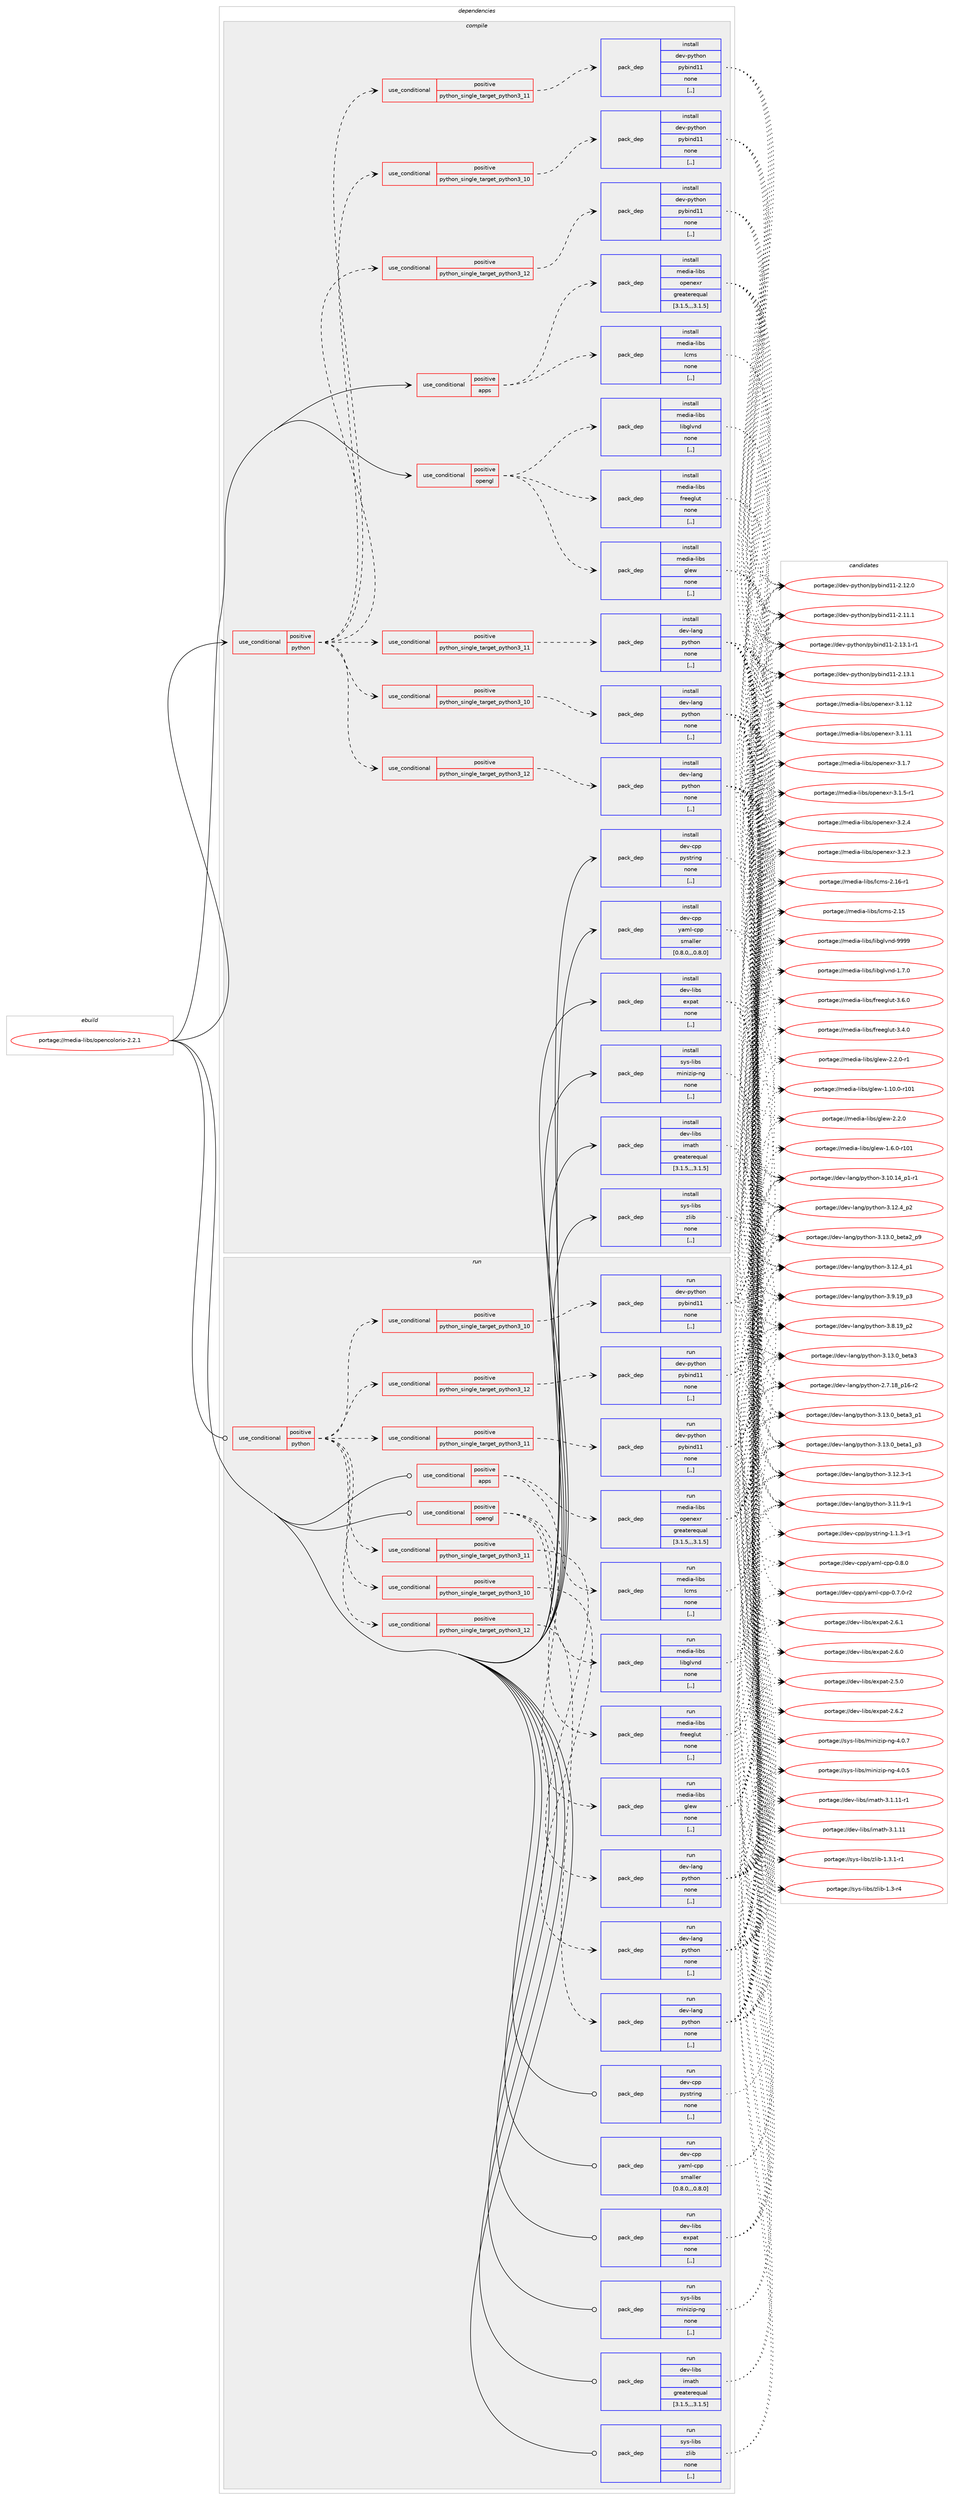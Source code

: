 digraph prolog {

# *************
# Graph options
# *************

newrank=true;
concentrate=true;
compound=true;
graph [rankdir=LR,fontname=Helvetica,fontsize=10,ranksep=1.5];#, ranksep=2.5, nodesep=0.2];
edge  [arrowhead=vee];
node  [fontname=Helvetica,fontsize=10];

# **********
# The ebuild
# **********

subgraph cluster_leftcol {
color=gray;
label=<<i>ebuild</i>>;
id [label="portage://media-libs/opencolorio-2.2.1", color=red, width=4, href="../media-libs/opencolorio-2.2.1.svg"];
}

# ****************
# The dependencies
# ****************

subgraph cluster_midcol {
color=gray;
label=<<i>dependencies</i>>;
subgraph cluster_compile {
fillcolor="#eeeeee";
style=filled;
label=<<i>compile</i>>;
subgraph cond76555 {
dependency302388 [label=<<TABLE BORDER="0" CELLBORDER="1" CELLSPACING="0" CELLPADDING="4"><TR><TD ROWSPAN="3" CELLPADDING="10">use_conditional</TD></TR><TR><TD>positive</TD></TR><TR><TD>apps</TD></TR></TABLE>>, shape=none, color=red];
subgraph pack223442 {
dependency302389 [label=<<TABLE BORDER="0" CELLBORDER="1" CELLSPACING="0" CELLPADDING="4" WIDTH="220"><TR><TD ROWSPAN="6" CELLPADDING="30">pack_dep</TD></TR><TR><TD WIDTH="110">install</TD></TR><TR><TD>media-libs</TD></TR><TR><TD>lcms</TD></TR><TR><TD>none</TD></TR><TR><TD>[,,]</TD></TR></TABLE>>, shape=none, color=blue];
}
dependency302388:e -> dependency302389:w [weight=20,style="dashed",arrowhead="vee"];
subgraph pack223443 {
dependency302390 [label=<<TABLE BORDER="0" CELLBORDER="1" CELLSPACING="0" CELLPADDING="4" WIDTH="220"><TR><TD ROWSPAN="6" CELLPADDING="30">pack_dep</TD></TR><TR><TD WIDTH="110">install</TD></TR><TR><TD>media-libs</TD></TR><TR><TD>openexr</TD></TR><TR><TD>greaterequal</TD></TR><TR><TD>[3.1.5,,,3.1.5]</TD></TR></TABLE>>, shape=none, color=blue];
}
dependency302388:e -> dependency302390:w [weight=20,style="dashed",arrowhead="vee"];
}
id:e -> dependency302388:w [weight=20,style="solid",arrowhead="vee"];
subgraph cond76556 {
dependency302391 [label=<<TABLE BORDER="0" CELLBORDER="1" CELLSPACING="0" CELLPADDING="4"><TR><TD ROWSPAN="3" CELLPADDING="10">use_conditional</TD></TR><TR><TD>positive</TD></TR><TR><TD>opengl</TD></TR></TABLE>>, shape=none, color=red];
subgraph pack223444 {
dependency302392 [label=<<TABLE BORDER="0" CELLBORDER="1" CELLSPACING="0" CELLPADDING="4" WIDTH="220"><TR><TD ROWSPAN="6" CELLPADDING="30">pack_dep</TD></TR><TR><TD WIDTH="110">install</TD></TR><TR><TD>media-libs</TD></TR><TR><TD>freeglut</TD></TR><TR><TD>none</TD></TR><TR><TD>[,,]</TD></TR></TABLE>>, shape=none, color=blue];
}
dependency302391:e -> dependency302392:w [weight=20,style="dashed",arrowhead="vee"];
subgraph pack223445 {
dependency302393 [label=<<TABLE BORDER="0" CELLBORDER="1" CELLSPACING="0" CELLPADDING="4" WIDTH="220"><TR><TD ROWSPAN="6" CELLPADDING="30">pack_dep</TD></TR><TR><TD WIDTH="110">install</TD></TR><TR><TD>media-libs</TD></TR><TR><TD>glew</TD></TR><TR><TD>none</TD></TR><TR><TD>[,,]</TD></TR></TABLE>>, shape=none, color=blue];
}
dependency302391:e -> dependency302393:w [weight=20,style="dashed",arrowhead="vee"];
subgraph pack223446 {
dependency302394 [label=<<TABLE BORDER="0" CELLBORDER="1" CELLSPACING="0" CELLPADDING="4" WIDTH="220"><TR><TD ROWSPAN="6" CELLPADDING="30">pack_dep</TD></TR><TR><TD WIDTH="110">install</TD></TR><TR><TD>media-libs</TD></TR><TR><TD>libglvnd</TD></TR><TR><TD>none</TD></TR><TR><TD>[,,]</TD></TR></TABLE>>, shape=none, color=blue];
}
dependency302391:e -> dependency302394:w [weight=20,style="dashed",arrowhead="vee"];
}
id:e -> dependency302391:w [weight=20,style="solid",arrowhead="vee"];
subgraph cond76557 {
dependency302395 [label=<<TABLE BORDER="0" CELLBORDER="1" CELLSPACING="0" CELLPADDING="4"><TR><TD ROWSPAN="3" CELLPADDING="10">use_conditional</TD></TR><TR><TD>positive</TD></TR><TR><TD>python</TD></TR></TABLE>>, shape=none, color=red];
subgraph cond76558 {
dependency302396 [label=<<TABLE BORDER="0" CELLBORDER="1" CELLSPACING="0" CELLPADDING="4"><TR><TD ROWSPAN="3" CELLPADDING="10">use_conditional</TD></TR><TR><TD>positive</TD></TR><TR><TD>python_single_target_python3_10</TD></TR></TABLE>>, shape=none, color=red];
subgraph pack223447 {
dependency302397 [label=<<TABLE BORDER="0" CELLBORDER="1" CELLSPACING="0" CELLPADDING="4" WIDTH="220"><TR><TD ROWSPAN="6" CELLPADDING="30">pack_dep</TD></TR><TR><TD WIDTH="110">install</TD></TR><TR><TD>dev-lang</TD></TR><TR><TD>python</TD></TR><TR><TD>none</TD></TR><TR><TD>[,,]</TD></TR></TABLE>>, shape=none, color=blue];
}
dependency302396:e -> dependency302397:w [weight=20,style="dashed",arrowhead="vee"];
}
dependency302395:e -> dependency302396:w [weight=20,style="dashed",arrowhead="vee"];
subgraph cond76559 {
dependency302398 [label=<<TABLE BORDER="0" CELLBORDER="1" CELLSPACING="0" CELLPADDING="4"><TR><TD ROWSPAN="3" CELLPADDING="10">use_conditional</TD></TR><TR><TD>positive</TD></TR><TR><TD>python_single_target_python3_11</TD></TR></TABLE>>, shape=none, color=red];
subgraph pack223448 {
dependency302399 [label=<<TABLE BORDER="0" CELLBORDER="1" CELLSPACING="0" CELLPADDING="4" WIDTH="220"><TR><TD ROWSPAN="6" CELLPADDING="30">pack_dep</TD></TR><TR><TD WIDTH="110">install</TD></TR><TR><TD>dev-lang</TD></TR><TR><TD>python</TD></TR><TR><TD>none</TD></TR><TR><TD>[,,]</TD></TR></TABLE>>, shape=none, color=blue];
}
dependency302398:e -> dependency302399:w [weight=20,style="dashed",arrowhead="vee"];
}
dependency302395:e -> dependency302398:w [weight=20,style="dashed",arrowhead="vee"];
subgraph cond76560 {
dependency302400 [label=<<TABLE BORDER="0" CELLBORDER="1" CELLSPACING="0" CELLPADDING="4"><TR><TD ROWSPAN="3" CELLPADDING="10">use_conditional</TD></TR><TR><TD>positive</TD></TR><TR><TD>python_single_target_python3_12</TD></TR></TABLE>>, shape=none, color=red];
subgraph pack223449 {
dependency302401 [label=<<TABLE BORDER="0" CELLBORDER="1" CELLSPACING="0" CELLPADDING="4" WIDTH="220"><TR><TD ROWSPAN="6" CELLPADDING="30">pack_dep</TD></TR><TR><TD WIDTH="110">install</TD></TR><TR><TD>dev-lang</TD></TR><TR><TD>python</TD></TR><TR><TD>none</TD></TR><TR><TD>[,,]</TD></TR></TABLE>>, shape=none, color=blue];
}
dependency302400:e -> dependency302401:w [weight=20,style="dashed",arrowhead="vee"];
}
dependency302395:e -> dependency302400:w [weight=20,style="dashed",arrowhead="vee"];
subgraph cond76561 {
dependency302402 [label=<<TABLE BORDER="0" CELLBORDER="1" CELLSPACING="0" CELLPADDING="4"><TR><TD ROWSPAN="3" CELLPADDING="10">use_conditional</TD></TR><TR><TD>positive</TD></TR><TR><TD>python_single_target_python3_10</TD></TR></TABLE>>, shape=none, color=red];
subgraph pack223450 {
dependency302403 [label=<<TABLE BORDER="0" CELLBORDER="1" CELLSPACING="0" CELLPADDING="4" WIDTH="220"><TR><TD ROWSPAN="6" CELLPADDING="30">pack_dep</TD></TR><TR><TD WIDTH="110">install</TD></TR><TR><TD>dev-python</TD></TR><TR><TD>pybind11</TD></TR><TR><TD>none</TD></TR><TR><TD>[,,]</TD></TR></TABLE>>, shape=none, color=blue];
}
dependency302402:e -> dependency302403:w [weight=20,style="dashed",arrowhead="vee"];
}
dependency302395:e -> dependency302402:w [weight=20,style="dashed",arrowhead="vee"];
subgraph cond76562 {
dependency302404 [label=<<TABLE BORDER="0" CELLBORDER="1" CELLSPACING="0" CELLPADDING="4"><TR><TD ROWSPAN="3" CELLPADDING="10">use_conditional</TD></TR><TR><TD>positive</TD></TR><TR><TD>python_single_target_python3_11</TD></TR></TABLE>>, shape=none, color=red];
subgraph pack223451 {
dependency302405 [label=<<TABLE BORDER="0" CELLBORDER="1" CELLSPACING="0" CELLPADDING="4" WIDTH="220"><TR><TD ROWSPAN="6" CELLPADDING="30">pack_dep</TD></TR><TR><TD WIDTH="110">install</TD></TR><TR><TD>dev-python</TD></TR><TR><TD>pybind11</TD></TR><TR><TD>none</TD></TR><TR><TD>[,,]</TD></TR></TABLE>>, shape=none, color=blue];
}
dependency302404:e -> dependency302405:w [weight=20,style="dashed",arrowhead="vee"];
}
dependency302395:e -> dependency302404:w [weight=20,style="dashed",arrowhead="vee"];
subgraph cond76563 {
dependency302406 [label=<<TABLE BORDER="0" CELLBORDER="1" CELLSPACING="0" CELLPADDING="4"><TR><TD ROWSPAN="3" CELLPADDING="10">use_conditional</TD></TR><TR><TD>positive</TD></TR><TR><TD>python_single_target_python3_12</TD></TR></TABLE>>, shape=none, color=red];
subgraph pack223452 {
dependency302407 [label=<<TABLE BORDER="0" CELLBORDER="1" CELLSPACING="0" CELLPADDING="4" WIDTH="220"><TR><TD ROWSPAN="6" CELLPADDING="30">pack_dep</TD></TR><TR><TD WIDTH="110">install</TD></TR><TR><TD>dev-python</TD></TR><TR><TD>pybind11</TD></TR><TR><TD>none</TD></TR><TR><TD>[,,]</TD></TR></TABLE>>, shape=none, color=blue];
}
dependency302406:e -> dependency302407:w [weight=20,style="dashed",arrowhead="vee"];
}
dependency302395:e -> dependency302406:w [weight=20,style="dashed",arrowhead="vee"];
}
id:e -> dependency302395:w [weight=20,style="solid",arrowhead="vee"];
subgraph pack223453 {
dependency302408 [label=<<TABLE BORDER="0" CELLBORDER="1" CELLSPACING="0" CELLPADDING="4" WIDTH="220"><TR><TD ROWSPAN="6" CELLPADDING="30">pack_dep</TD></TR><TR><TD WIDTH="110">install</TD></TR><TR><TD>dev-cpp</TD></TR><TR><TD>pystring</TD></TR><TR><TD>none</TD></TR><TR><TD>[,,]</TD></TR></TABLE>>, shape=none, color=blue];
}
id:e -> dependency302408:w [weight=20,style="solid",arrowhead="vee"];
subgraph pack223454 {
dependency302409 [label=<<TABLE BORDER="0" CELLBORDER="1" CELLSPACING="0" CELLPADDING="4" WIDTH="220"><TR><TD ROWSPAN="6" CELLPADDING="30">pack_dep</TD></TR><TR><TD WIDTH="110">install</TD></TR><TR><TD>dev-cpp</TD></TR><TR><TD>yaml-cpp</TD></TR><TR><TD>smaller</TD></TR><TR><TD>[0.8.0,,,0.8.0]</TD></TR></TABLE>>, shape=none, color=blue];
}
id:e -> dependency302409:w [weight=20,style="solid",arrowhead="vee"];
subgraph pack223455 {
dependency302410 [label=<<TABLE BORDER="0" CELLBORDER="1" CELLSPACING="0" CELLPADDING="4" WIDTH="220"><TR><TD ROWSPAN="6" CELLPADDING="30">pack_dep</TD></TR><TR><TD WIDTH="110">install</TD></TR><TR><TD>dev-libs</TD></TR><TR><TD>expat</TD></TR><TR><TD>none</TD></TR><TR><TD>[,,]</TD></TR></TABLE>>, shape=none, color=blue];
}
id:e -> dependency302410:w [weight=20,style="solid",arrowhead="vee"];
subgraph pack223456 {
dependency302411 [label=<<TABLE BORDER="0" CELLBORDER="1" CELLSPACING="0" CELLPADDING="4" WIDTH="220"><TR><TD ROWSPAN="6" CELLPADDING="30">pack_dep</TD></TR><TR><TD WIDTH="110">install</TD></TR><TR><TD>dev-libs</TD></TR><TR><TD>imath</TD></TR><TR><TD>greaterequal</TD></TR><TR><TD>[3.1.5,,,3.1.5]</TD></TR></TABLE>>, shape=none, color=blue];
}
id:e -> dependency302411:w [weight=20,style="solid",arrowhead="vee"];
subgraph pack223457 {
dependency302412 [label=<<TABLE BORDER="0" CELLBORDER="1" CELLSPACING="0" CELLPADDING="4" WIDTH="220"><TR><TD ROWSPAN="6" CELLPADDING="30">pack_dep</TD></TR><TR><TD WIDTH="110">install</TD></TR><TR><TD>sys-libs</TD></TR><TR><TD>minizip-ng</TD></TR><TR><TD>none</TD></TR><TR><TD>[,,]</TD></TR></TABLE>>, shape=none, color=blue];
}
id:e -> dependency302412:w [weight=20,style="solid",arrowhead="vee"];
subgraph pack223458 {
dependency302413 [label=<<TABLE BORDER="0" CELLBORDER="1" CELLSPACING="0" CELLPADDING="4" WIDTH="220"><TR><TD ROWSPAN="6" CELLPADDING="30">pack_dep</TD></TR><TR><TD WIDTH="110">install</TD></TR><TR><TD>sys-libs</TD></TR><TR><TD>zlib</TD></TR><TR><TD>none</TD></TR><TR><TD>[,,]</TD></TR></TABLE>>, shape=none, color=blue];
}
id:e -> dependency302413:w [weight=20,style="solid",arrowhead="vee"];
}
subgraph cluster_compileandrun {
fillcolor="#eeeeee";
style=filled;
label=<<i>compile and run</i>>;
}
subgraph cluster_run {
fillcolor="#eeeeee";
style=filled;
label=<<i>run</i>>;
subgraph cond76564 {
dependency302414 [label=<<TABLE BORDER="0" CELLBORDER="1" CELLSPACING="0" CELLPADDING="4"><TR><TD ROWSPAN="3" CELLPADDING="10">use_conditional</TD></TR><TR><TD>positive</TD></TR><TR><TD>apps</TD></TR></TABLE>>, shape=none, color=red];
subgraph pack223459 {
dependency302415 [label=<<TABLE BORDER="0" CELLBORDER="1" CELLSPACING="0" CELLPADDING="4" WIDTH="220"><TR><TD ROWSPAN="6" CELLPADDING="30">pack_dep</TD></TR><TR><TD WIDTH="110">run</TD></TR><TR><TD>media-libs</TD></TR><TR><TD>lcms</TD></TR><TR><TD>none</TD></TR><TR><TD>[,,]</TD></TR></TABLE>>, shape=none, color=blue];
}
dependency302414:e -> dependency302415:w [weight=20,style="dashed",arrowhead="vee"];
subgraph pack223460 {
dependency302416 [label=<<TABLE BORDER="0" CELLBORDER="1" CELLSPACING="0" CELLPADDING="4" WIDTH="220"><TR><TD ROWSPAN="6" CELLPADDING="30">pack_dep</TD></TR><TR><TD WIDTH="110">run</TD></TR><TR><TD>media-libs</TD></TR><TR><TD>openexr</TD></TR><TR><TD>greaterequal</TD></TR><TR><TD>[3.1.5,,,3.1.5]</TD></TR></TABLE>>, shape=none, color=blue];
}
dependency302414:e -> dependency302416:w [weight=20,style="dashed",arrowhead="vee"];
}
id:e -> dependency302414:w [weight=20,style="solid",arrowhead="odot"];
subgraph cond76565 {
dependency302417 [label=<<TABLE BORDER="0" CELLBORDER="1" CELLSPACING="0" CELLPADDING="4"><TR><TD ROWSPAN="3" CELLPADDING="10">use_conditional</TD></TR><TR><TD>positive</TD></TR><TR><TD>opengl</TD></TR></TABLE>>, shape=none, color=red];
subgraph pack223461 {
dependency302418 [label=<<TABLE BORDER="0" CELLBORDER="1" CELLSPACING="0" CELLPADDING="4" WIDTH="220"><TR><TD ROWSPAN="6" CELLPADDING="30">pack_dep</TD></TR><TR><TD WIDTH="110">run</TD></TR><TR><TD>media-libs</TD></TR><TR><TD>freeglut</TD></TR><TR><TD>none</TD></TR><TR><TD>[,,]</TD></TR></TABLE>>, shape=none, color=blue];
}
dependency302417:e -> dependency302418:w [weight=20,style="dashed",arrowhead="vee"];
subgraph pack223462 {
dependency302419 [label=<<TABLE BORDER="0" CELLBORDER="1" CELLSPACING="0" CELLPADDING="4" WIDTH="220"><TR><TD ROWSPAN="6" CELLPADDING="30">pack_dep</TD></TR><TR><TD WIDTH="110">run</TD></TR><TR><TD>media-libs</TD></TR><TR><TD>glew</TD></TR><TR><TD>none</TD></TR><TR><TD>[,,]</TD></TR></TABLE>>, shape=none, color=blue];
}
dependency302417:e -> dependency302419:w [weight=20,style="dashed",arrowhead="vee"];
subgraph pack223463 {
dependency302420 [label=<<TABLE BORDER="0" CELLBORDER="1" CELLSPACING="0" CELLPADDING="4" WIDTH="220"><TR><TD ROWSPAN="6" CELLPADDING="30">pack_dep</TD></TR><TR><TD WIDTH="110">run</TD></TR><TR><TD>media-libs</TD></TR><TR><TD>libglvnd</TD></TR><TR><TD>none</TD></TR><TR><TD>[,,]</TD></TR></TABLE>>, shape=none, color=blue];
}
dependency302417:e -> dependency302420:w [weight=20,style="dashed",arrowhead="vee"];
}
id:e -> dependency302417:w [weight=20,style="solid",arrowhead="odot"];
subgraph cond76566 {
dependency302421 [label=<<TABLE BORDER="0" CELLBORDER="1" CELLSPACING="0" CELLPADDING="4"><TR><TD ROWSPAN="3" CELLPADDING="10">use_conditional</TD></TR><TR><TD>positive</TD></TR><TR><TD>python</TD></TR></TABLE>>, shape=none, color=red];
subgraph cond76567 {
dependency302422 [label=<<TABLE BORDER="0" CELLBORDER="1" CELLSPACING="0" CELLPADDING="4"><TR><TD ROWSPAN="3" CELLPADDING="10">use_conditional</TD></TR><TR><TD>positive</TD></TR><TR><TD>python_single_target_python3_10</TD></TR></TABLE>>, shape=none, color=red];
subgraph pack223464 {
dependency302423 [label=<<TABLE BORDER="0" CELLBORDER="1" CELLSPACING="0" CELLPADDING="4" WIDTH="220"><TR><TD ROWSPAN="6" CELLPADDING="30">pack_dep</TD></TR><TR><TD WIDTH="110">run</TD></TR><TR><TD>dev-lang</TD></TR><TR><TD>python</TD></TR><TR><TD>none</TD></TR><TR><TD>[,,]</TD></TR></TABLE>>, shape=none, color=blue];
}
dependency302422:e -> dependency302423:w [weight=20,style="dashed",arrowhead="vee"];
}
dependency302421:e -> dependency302422:w [weight=20,style="dashed",arrowhead="vee"];
subgraph cond76568 {
dependency302424 [label=<<TABLE BORDER="0" CELLBORDER="1" CELLSPACING="0" CELLPADDING="4"><TR><TD ROWSPAN="3" CELLPADDING="10">use_conditional</TD></TR><TR><TD>positive</TD></TR><TR><TD>python_single_target_python3_11</TD></TR></TABLE>>, shape=none, color=red];
subgraph pack223465 {
dependency302425 [label=<<TABLE BORDER="0" CELLBORDER="1" CELLSPACING="0" CELLPADDING="4" WIDTH="220"><TR><TD ROWSPAN="6" CELLPADDING="30">pack_dep</TD></TR><TR><TD WIDTH="110">run</TD></TR><TR><TD>dev-lang</TD></TR><TR><TD>python</TD></TR><TR><TD>none</TD></TR><TR><TD>[,,]</TD></TR></TABLE>>, shape=none, color=blue];
}
dependency302424:e -> dependency302425:w [weight=20,style="dashed",arrowhead="vee"];
}
dependency302421:e -> dependency302424:w [weight=20,style="dashed",arrowhead="vee"];
subgraph cond76569 {
dependency302426 [label=<<TABLE BORDER="0" CELLBORDER="1" CELLSPACING="0" CELLPADDING="4"><TR><TD ROWSPAN="3" CELLPADDING="10">use_conditional</TD></TR><TR><TD>positive</TD></TR><TR><TD>python_single_target_python3_12</TD></TR></TABLE>>, shape=none, color=red];
subgraph pack223466 {
dependency302427 [label=<<TABLE BORDER="0" CELLBORDER="1" CELLSPACING="0" CELLPADDING="4" WIDTH="220"><TR><TD ROWSPAN="6" CELLPADDING="30">pack_dep</TD></TR><TR><TD WIDTH="110">run</TD></TR><TR><TD>dev-lang</TD></TR><TR><TD>python</TD></TR><TR><TD>none</TD></TR><TR><TD>[,,]</TD></TR></TABLE>>, shape=none, color=blue];
}
dependency302426:e -> dependency302427:w [weight=20,style="dashed",arrowhead="vee"];
}
dependency302421:e -> dependency302426:w [weight=20,style="dashed",arrowhead="vee"];
subgraph cond76570 {
dependency302428 [label=<<TABLE BORDER="0" CELLBORDER="1" CELLSPACING="0" CELLPADDING="4"><TR><TD ROWSPAN="3" CELLPADDING="10">use_conditional</TD></TR><TR><TD>positive</TD></TR><TR><TD>python_single_target_python3_10</TD></TR></TABLE>>, shape=none, color=red];
subgraph pack223467 {
dependency302429 [label=<<TABLE BORDER="0" CELLBORDER="1" CELLSPACING="0" CELLPADDING="4" WIDTH="220"><TR><TD ROWSPAN="6" CELLPADDING="30">pack_dep</TD></TR><TR><TD WIDTH="110">run</TD></TR><TR><TD>dev-python</TD></TR><TR><TD>pybind11</TD></TR><TR><TD>none</TD></TR><TR><TD>[,,]</TD></TR></TABLE>>, shape=none, color=blue];
}
dependency302428:e -> dependency302429:w [weight=20,style="dashed",arrowhead="vee"];
}
dependency302421:e -> dependency302428:w [weight=20,style="dashed",arrowhead="vee"];
subgraph cond76571 {
dependency302430 [label=<<TABLE BORDER="0" CELLBORDER="1" CELLSPACING="0" CELLPADDING="4"><TR><TD ROWSPAN="3" CELLPADDING="10">use_conditional</TD></TR><TR><TD>positive</TD></TR><TR><TD>python_single_target_python3_11</TD></TR></TABLE>>, shape=none, color=red];
subgraph pack223468 {
dependency302431 [label=<<TABLE BORDER="0" CELLBORDER="1" CELLSPACING="0" CELLPADDING="4" WIDTH="220"><TR><TD ROWSPAN="6" CELLPADDING="30">pack_dep</TD></TR><TR><TD WIDTH="110">run</TD></TR><TR><TD>dev-python</TD></TR><TR><TD>pybind11</TD></TR><TR><TD>none</TD></TR><TR><TD>[,,]</TD></TR></TABLE>>, shape=none, color=blue];
}
dependency302430:e -> dependency302431:w [weight=20,style="dashed",arrowhead="vee"];
}
dependency302421:e -> dependency302430:w [weight=20,style="dashed",arrowhead="vee"];
subgraph cond76572 {
dependency302432 [label=<<TABLE BORDER="0" CELLBORDER="1" CELLSPACING="0" CELLPADDING="4"><TR><TD ROWSPAN="3" CELLPADDING="10">use_conditional</TD></TR><TR><TD>positive</TD></TR><TR><TD>python_single_target_python3_12</TD></TR></TABLE>>, shape=none, color=red];
subgraph pack223469 {
dependency302433 [label=<<TABLE BORDER="0" CELLBORDER="1" CELLSPACING="0" CELLPADDING="4" WIDTH="220"><TR><TD ROWSPAN="6" CELLPADDING="30">pack_dep</TD></TR><TR><TD WIDTH="110">run</TD></TR><TR><TD>dev-python</TD></TR><TR><TD>pybind11</TD></TR><TR><TD>none</TD></TR><TR><TD>[,,]</TD></TR></TABLE>>, shape=none, color=blue];
}
dependency302432:e -> dependency302433:w [weight=20,style="dashed",arrowhead="vee"];
}
dependency302421:e -> dependency302432:w [weight=20,style="dashed",arrowhead="vee"];
}
id:e -> dependency302421:w [weight=20,style="solid",arrowhead="odot"];
subgraph pack223470 {
dependency302434 [label=<<TABLE BORDER="0" CELLBORDER="1" CELLSPACING="0" CELLPADDING="4" WIDTH="220"><TR><TD ROWSPAN="6" CELLPADDING="30">pack_dep</TD></TR><TR><TD WIDTH="110">run</TD></TR><TR><TD>dev-cpp</TD></TR><TR><TD>pystring</TD></TR><TR><TD>none</TD></TR><TR><TD>[,,]</TD></TR></TABLE>>, shape=none, color=blue];
}
id:e -> dependency302434:w [weight=20,style="solid",arrowhead="odot"];
subgraph pack223471 {
dependency302435 [label=<<TABLE BORDER="0" CELLBORDER="1" CELLSPACING="0" CELLPADDING="4" WIDTH="220"><TR><TD ROWSPAN="6" CELLPADDING="30">pack_dep</TD></TR><TR><TD WIDTH="110">run</TD></TR><TR><TD>dev-cpp</TD></TR><TR><TD>yaml-cpp</TD></TR><TR><TD>smaller</TD></TR><TR><TD>[0.8.0,,,0.8.0]</TD></TR></TABLE>>, shape=none, color=blue];
}
id:e -> dependency302435:w [weight=20,style="solid",arrowhead="odot"];
subgraph pack223472 {
dependency302436 [label=<<TABLE BORDER="0" CELLBORDER="1" CELLSPACING="0" CELLPADDING="4" WIDTH="220"><TR><TD ROWSPAN="6" CELLPADDING="30">pack_dep</TD></TR><TR><TD WIDTH="110">run</TD></TR><TR><TD>dev-libs</TD></TR><TR><TD>expat</TD></TR><TR><TD>none</TD></TR><TR><TD>[,,]</TD></TR></TABLE>>, shape=none, color=blue];
}
id:e -> dependency302436:w [weight=20,style="solid",arrowhead="odot"];
subgraph pack223473 {
dependency302437 [label=<<TABLE BORDER="0" CELLBORDER="1" CELLSPACING="0" CELLPADDING="4" WIDTH="220"><TR><TD ROWSPAN="6" CELLPADDING="30">pack_dep</TD></TR><TR><TD WIDTH="110">run</TD></TR><TR><TD>dev-libs</TD></TR><TR><TD>imath</TD></TR><TR><TD>greaterequal</TD></TR><TR><TD>[3.1.5,,,3.1.5]</TD></TR></TABLE>>, shape=none, color=blue];
}
id:e -> dependency302437:w [weight=20,style="solid",arrowhead="odot"];
subgraph pack223474 {
dependency302438 [label=<<TABLE BORDER="0" CELLBORDER="1" CELLSPACING="0" CELLPADDING="4" WIDTH="220"><TR><TD ROWSPAN="6" CELLPADDING="30">pack_dep</TD></TR><TR><TD WIDTH="110">run</TD></TR><TR><TD>sys-libs</TD></TR><TR><TD>minizip-ng</TD></TR><TR><TD>none</TD></TR><TR><TD>[,,]</TD></TR></TABLE>>, shape=none, color=blue];
}
id:e -> dependency302438:w [weight=20,style="solid",arrowhead="odot"];
subgraph pack223475 {
dependency302439 [label=<<TABLE BORDER="0" CELLBORDER="1" CELLSPACING="0" CELLPADDING="4" WIDTH="220"><TR><TD ROWSPAN="6" CELLPADDING="30">pack_dep</TD></TR><TR><TD WIDTH="110">run</TD></TR><TR><TD>sys-libs</TD></TR><TR><TD>zlib</TD></TR><TR><TD>none</TD></TR><TR><TD>[,,]</TD></TR></TABLE>>, shape=none, color=blue];
}
id:e -> dependency302439:w [weight=20,style="solid",arrowhead="odot"];
}
}

# **************
# The candidates
# **************

subgraph cluster_choices {
rank=same;
color=gray;
label=<<i>candidates</i>>;

subgraph choice223442 {
color=black;
nodesep=1;
choice109101100105974510810598115471089910911545504649544511449 [label="portage://media-libs/lcms-2.16-r1", color=red, width=4,href="../media-libs/lcms-2.16-r1.svg"];
choice10910110010597451081059811547108991091154550464953 [label="portage://media-libs/lcms-2.15", color=red, width=4,href="../media-libs/lcms-2.15.svg"];
dependency302389:e -> choice109101100105974510810598115471089910911545504649544511449:w [style=dotted,weight="100"];
dependency302389:e -> choice10910110010597451081059811547108991091154550464953:w [style=dotted,weight="100"];
}
subgraph choice223443 {
color=black;
nodesep=1;
choice10910110010597451081059811547111112101110101120114455146504652 [label="portage://media-libs/openexr-3.2.4", color=red, width=4,href="../media-libs/openexr-3.2.4.svg"];
choice10910110010597451081059811547111112101110101120114455146504651 [label="portage://media-libs/openexr-3.2.3", color=red, width=4,href="../media-libs/openexr-3.2.3.svg"];
choice1091011001059745108105981154711111210111010112011445514649464950 [label="portage://media-libs/openexr-3.1.12", color=red, width=4,href="../media-libs/openexr-3.1.12.svg"];
choice1091011001059745108105981154711111210111010112011445514649464949 [label="portage://media-libs/openexr-3.1.11", color=red, width=4,href="../media-libs/openexr-3.1.11.svg"];
choice10910110010597451081059811547111112101110101120114455146494655 [label="portage://media-libs/openexr-3.1.7", color=red, width=4,href="../media-libs/openexr-3.1.7.svg"];
choice109101100105974510810598115471111121011101011201144551464946534511449 [label="portage://media-libs/openexr-3.1.5-r1", color=red, width=4,href="../media-libs/openexr-3.1.5-r1.svg"];
dependency302390:e -> choice10910110010597451081059811547111112101110101120114455146504652:w [style=dotted,weight="100"];
dependency302390:e -> choice10910110010597451081059811547111112101110101120114455146504651:w [style=dotted,weight="100"];
dependency302390:e -> choice1091011001059745108105981154711111210111010112011445514649464950:w [style=dotted,weight="100"];
dependency302390:e -> choice1091011001059745108105981154711111210111010112011445514649464949:w [style=dotted,weight="100"];
dependency302390:e -> choice10910110010597451081059811547111112101110101120114455146494655:w [style=dotted,weight="100"];
dependency302390:e -> choice109101100105974510810598115471111121011101011201144551464946534511449:w [style=dotted,weight="100"];
}
subgraph choice223444 {
color=black;
nodesep=1;
choice10910110010597451081059811547102114101101103108117116455146544648 [label="portage://media-libs/freeglut-3.6.0", color=red, width=4,href="../media-libs/freeglut-3.6.0.svg"];
choice10910110010597451081059811547102114101101103108117116455146524648 [label="portage://media-libs/freeglut-3.4.0", color=red, width=4,href="../media-libs/freeglut-3.4.0.svg"];
dependency302392:e -> choice10910110010597451081059811547102114101101103108117116455146544648:w [style=dotted,weight="100"];
dependency302392:e -> choice10910110010597451081059811547102114101101103108117116455146524648:w [style=dotted,weight="100"];
}
subgraph choice223445 {
color=black;
nodesep=1;
choice109101100105974510810598115471031081011194550465046484511449 [label="portage://media-libs/glew-2.2.0-r1", color=red, width=4,href="../media-libs/glew-2.2.0-r1.svg"];
choice10910110010597451081059811547103108101119455046504648 [label="portage://media-libs/glew-2.2.0", color=red, width=4,href="../media-libs/glew-2.2.0.svg"];
choice109101100105974510810598115471031081011194549464948464845114494849 [label="portage://media-libs/glew-1.10.0-r101", color=red, width=4,href="../media-libs/glew-1.10.0-r101.svg"];
choice1091011001059745108105981154710310810111945494654464845114494849 [label="portage://media-libs/glew-1.6.0-r101", color=red, width=4,href="../media-libs/glew-1.6.0-r101.svg"];
dependency302393:e -> choice109101100105974510810598115471031081011194550465046484511449:w [style=dotted,weight="100"];
dependency302393:e -> choice10910110010597451081059811547103108101119455046504648:w [style=dotted,weight="100"];
dependency302393:e -> choice109101100105974510810598115471031081011194549464948464845114494849:w [style=dotted,weight="100"];
dependency302393:e -> choice1091011001059745108105981154710310810111945494654464845114494849:w [style=dotted,weight="100"];
}
subgraph choice223446 {
color=black;
nodesep=1;
choice10910110010597451081059811547108105981031081181101004557575757 [label="portage://media-libs/libglvnd-9999", color=red, width=4,href="../media-libs/libglvnd-9999.svg"];
choice1091011001059745108105981154710810598103108118110100454946554648 [label="portage://media-libs/libglvnd-1.7.0", color=red, width=4,href="../media-libs/libglvnd-1.7.0.svg"];
dependency302394:e -> choice10910110010597451081059811547108105981031081181101004557575757:w [style=dotted,weight="100"];
dependency302394:e -> choice1091011001059745108105981154710810598103108118110100454946554648:w [style=dotted,weight="100"];
}
subgraph choice223447 {
color=black;
nodesep=1;
choice10010111845108971101034711212111610411111045514649514648959810111697519511249 [label="portage://dev-lang/python-3.13.0_beta3_p1", color=red, width=4,href="../dev-lang/python-3.13.0_beta3_p1.svg"];
choice1001011184510897110103471121211161041111104551464951464895981011169751 [label="portage://dev-lang/python-3.13.0_beta3", color=red, width=4,href="../dev-lang/python-3.13.0_beta3.svg"];
choice10010111845108971101034711212111610411111045514649514648959810111697509511257 [label="portage://dev-lang/python-3.13.0_beta2_p9", color=red, width=4,href="../dev-lang/python-3.13.0_beta2_p9.svg"];
choice10010111845108971101034711212111610411111045514649514648959810111697499511251 [label="portage://dev-lang/python-3.13.0_beta1_p3", color=red, width=4,href="../dev-lang/python-3.13.0_beta1_p3.svg"];
choice100101118451089711010347112121116104111110455146495046529511250 [label="portage://dev-lang/python-3.12.4_p2", color=red, width=4,href="../dev-lang/python-3.12.4_p2.svg"];
choice100101118451089711010347112121116104111110455146495046529511249 [label="portage://dev-lang/python-3.12.4_p1", color=red, width=4,href="../dev-lang/python-3.12.4_p1.svg"];
choice100101118451089711010347112121116104111110455146495046514511449 [label="portage://dev-lang/python-3.12.3-r1", color=red, width=4,href="../dev-lang/python-3.12.3-r1.svg"];
choice100101118451089711010347112121116104111110455146494946574511449 [label="portage://dev-lang/python-3.11.9-r1", color=red, width=4,href="../dev-lang/python-3.11.9-r1.svg"];
choice100101118451089711010347112121116104111110455146494846495295112494511449 [label="portage://dev-lang/python-3.10.14_p1-r1", color=red, width=4,href="../dev-lang/python-3.10.14_p1-r1.svg"];
choice100101118451089711010347112121116104111110455146574649579511251 [label="portage://dev-lang/python-3.9.19_p3", color=red, width=4,href="../dev-lang/python-3.9.19_p3.svg"];
choice100101118451089711010347112121116104111110455146564649579511250 [label="portage://dev-lang/python-3.8.19_p2", color=red, width=4,href="../dev-lang/python-3.8.19_p2.svg"];
choice100101118451089711010347112121116104111110455046554649569511249544511450 [label="portage://dev-lang/python-2.7.18_p16-r2", color=red, width=4,href="../dev-lang/python-2.7.18_p16-r2.svg"];
dependency302397:e -> choice10010111845108971101034711212111610411111045514649514648959810111697519511249:w [style=dotted,weight="100"];
dependency302397:e -> choice1001011184510897110103471121211161041111104551464951464895981011169751:w [style=dotted,weight="100"];
dependency302397:e -> choice10010111845108971101034711212111610411111045514649514648959810111697509511257:w [style=dotted,weight="100"];
dependency302397:e -> choice10010111845108971101034711212111610411111045514649514648959810111697499511251:w [style=dotted,weight="100"];
dependency302397:e -> choice100101118451089711010347112121116104111110455146495046529511250:w [style=dotted,weight="100"];
dependency302397:e -> choice100101118451089711010347112121116104111110455146495046529511249:w [style=dotted,weight="100"];
dependency302397:e -> choice100101118451089711010347112121116104111110455146495046514511449:w [style=dotted,weight="100"];
dependency302397:e -> choice100101118451089711010347112121116104111110455146494946574511449:w [style=dotted,weight="100"];
dependency302397:e -> choice100101118451089711010347112121116104111110455146494846495295112494511449:w [style=dotted,weight="100"];
dependency302397:e -> choice100101118451089711010347112121116104111110455146574649579511251:w [style=dotted,weight="100"];
dependency302397:e -> choice100101118451089711010347112121116104111110455146564649579511250:w [style=dotted,weight="100"];
dependency302397:e -> choice100101118451089711010347112121116104111110455046554649569511249544511450:w [style=dotted,weight="100"];
}
subgraph choice223448 {
color=black;
nodesep=1;
choice10010111845108971101034711212111610411111045514649514648959810111697519511249 [label="portage://dev-lang/python-3.13.0_beta3_p1", color=red, width=4,href="../dev-lang/python-3.13.0_beta3_p1.svg"];
choice1001011184510897110103471121211161041111104551464951464895981011169751 [label="portage://dev-lang/python-3.13.0_beta3", color=red, width=4,href="../dev-lang/python-3.13.0_beta3.svg"];
choice10010111845108971101034711212111610411111045514649514648959810111697509511257 [label="portage://dev-lang/python-3.13.0_beta2_p9", color=red, width=4,href="../dev-lang/python-3.13.0_beta2_p9.svg"];
choice10010111845108971101034711212111610411111045514649514648959810111697499511251 [label="portage://dev-lang/python-3.13.0_beta1_p3", color=red, width=4,href="../dev-lang/python-3.13.0_beta1_p3.svg"];
choice100101118451089711010347112121116104111110455146495046529511250 [label="portage://dev-lang/python-3.12.4_p2", color=red, width=4,href="../dev-lang/python-3.12.4_p2.svg"];
choice100101118451089711010347112121116104111110455146495046529511249 [label="portage://dev-lang/python-3.12.4_p1", color=red, width=4,href="../dev-lang/python-3.12.4_p1.svg"];
choice100101118451089711010347112121116104111110455146495046514511449 [label="portage://dev-lang/python-3.12.3-r1", color=red, width=4,href="../dev-lang/python-3.12.3-r1.svg"];
choice100101118451089711010347112121116104111110455146494946574511449 [label="portage://dev-lang/python-3.11.9-r1", color=red, width=4,href="../dev-lang/python-3.11.9-r1.svg"];
choice100101118451089711010347112121116104111110455146494846495295112494511449 [label="portage://dev-lang/python-3.10.14_p1-r1", color=red, width=4,href="../dev-lang/python-3.10.14_p1-r1.svg"];
choice100101118451089711010347112121116104111110455146574649579511251 [label="portage://dev-lang/python-3.9.19_p3", color=red, width=4,href="../dev-lang/python-3.9.19_p3.svg"];
choice100101118451089711010347112121116104111110455146564649579511250 [label="portage://dev-lang/python-3.8.19_p2", color=red, width=4,href="../dev-lang/python-3.8.19_p2.svg"];
choice100101118451089711010347112121116104111110455046554649569511249544511450 [label="portage://dev-lang/python-2.7.18_p16-r2", color=red, width=4,href="../dev-lang/python-2.7.18_p16-r2.svg"];
dependency302399:e -> choice10010111845108971101034711212111610411111045514649514648959810111697519511249:w [style=dotted,weight="100"];
dependency302399:e -> choice1001011184510897110103471121211161041111104551464951464895981011169751:w [style=dotted,weight="100"];
dependency302399:e -> choice10010111845108971101034711212111610411111045514649514648959810111697509511257:w [style=dotted,weight="100"];
dependency302399:e -> choice10010111845108971101034711212111610411111045514649514648959810111697499511251:w [style=dotted,weight="100"];
dependency302399:e -> choice100101118451089711010347112121116104111110455146495046529511250:w [style=dotted,weight="100"];
dependency302399:e -> choice100101118451089711010347112121116104111110455146495046529511249:w [style=dotted,weight="100"];
dependency302399:e -> choice100101118451089711010347112121116104111110455146495046514511449:w [style=dotted,weight="100"];
dependency302399:e -> choice100101118451089711010347112121116104111110455146494946574511449:w [style=dotted,weight="100"];
dependency302399:e -> choice100101118451089711010347112121116104111110455146494846495295112494511449:w [style=dotted,weight="100"];
dependency302399:e -> choice100101118451089711010347112121116104111110455146574649579511251:w [style=dotted,weight="100"];
dependency302399:e -> choice100101118451089711010347112121116104111110455146564649579511250:w [style=dotted,weight="100"];
dependency302399:e -> choice100101118451089711010347112121116104111110455046554649569511249544511450:w [style=dotted,weight="100"];
}
subgraph choice223449 {
color=black;
nodesep=1;
choice10010111845108971101034711212111610411111045514649514648959810111697519511249 [label="portage://dev-lang/python-3.13.0_beta3_p1", color=red, width=4,href="../dev-lang/python-3.13.0_beta3_p1.svg"];
choice1001011184510897110103471121211161041111104551464951464895981011169751 [label="portage://dev-lang/python-3.13.0_beta3", color=red, width=4,href="../dev-lang/python-3.13.0_beta3.svg"];
choice10010111845108971101034711212111610411111045514649514648959810111697509511257 [label="portage://dev-lang/python-3.13.0_beta2_p9", color=red, width=4,href="../dev-lang/python-3.13.0_beta2_p9.svg"];
choice10010111845108971101034711212111610411111045514649514648959810111697499511251 [label="portage://dev-lang/python-3.13.0_beta1_p3", color=red, width=4,href="../dev-lang/python-3.13.0_beta1_p3.svg"];
choice100101118451089711010347112121116104111110455146495046529511250 [label="portage://dev-lang/python-3.12.4_p2", color=red, width=4,href="../dev-lang/python-3.12.4_p2.svg"];
choice100101118451089711010347112121116104111110455146495046529511249 [label="portage://dev-lang/python-3.12.4_p1", color=red, width=4,href="../dev-lang/python-3.12.4_p1.svg"];
choice100101118451089711010347112121116104111110455146495046514511449 [label="portage://dev-lang/python-3.12.3-r1", color=red, width=4,href="../dev-lang/python-3.12.3-r1.svg"];
choice100101118451089711010347112121116104111110455146494946574511449 [label="portage://dev-lang/python-3.11.9-r1", color=red, width=4,href="../dev-lang/python-3.11.9-r1.svg"];
choice100101118451089711010347112121116104111110455146494846495295112494511449 [label="portage://dev-lang/python-3.10.14_p1-r1", color=red, width=4,href="../dev-lang/python-3.10.14_p1-r1.svg"];
choice100101118451089711010347112121116104111110455146574649579511251 [label="portage://dev-lang/python-3.9.19_p3", color=red, width=4,href="../dev-lang/python-3.9.19_p3.svg"];
choice100101118451089711010347112121116104111110455146564649579511250 [label="portage://dev-lang/python-3.8.19_p2", color=red, width=4,href="../dev-lang/python-3.8.19_p2.svg"];
choice100101118451089711010347112121116104111110455046554649569511249544511450 [label="portage://dev-lang/python-2.7.18_p16-r2", color=red, width=4,href="../dev-lang/python-2.7.18_p16-r2.svg"];
dependency302401:e -> choice10010111845108971101034711212111610411111045514649514648959810111697519511249:w [style=dotted,weight="100"];
dependency302401:e -> choice1001011184510897110103471121211161041111104551464951464895981011169751:w [style=dotted,weight="100"];
dependency302401:e -> choice10010111845108971101034711212111610411111045514649514648959810111697509511257:w [style=dotted,weight="100"];
dependency302401:e -> choice10010111845108971101034711212111610411111045514649514648959810111697499511251:w [style=dotted,weight="100"];
dependency302401:e -> choice100101118451089711010347112121116104111110455146495046529511250:w [style=dotted,weight="100"];
dependency302401:e -> choice100101118451089711010347112121116104111110455146495046529511249:w [style=dotted,weight="100"];
dependency302401:e -> choice100101118451089711010347112121116104111110455146495046514511449:w [style=dotted,weight="100"];
dependency302401:e -> choice100101118451089711010347112121116104111110455146494946574511449:w [style=dotted,weight="100"];
dependency302401:e -> choice100101118451089711010347112121116104111110455146494846495295112494511449:w [style=dotted,weight="100"];
dependency302401:e -> choice100101118451089711010347112121116104111110455146574649579511251:w [style=dotted,weight="100"];
dependency302401:e -> choice100101118451089711010347112121116104111110455146564649579511250:w [style=dotted,weight="100"];
dependency302401:e -> choice100101118451089711010347112121116104111110455046554649569511249544511450:w [style=dotted,weight="100"];
}
subgraph choice223450 {
color=black;
nodesep=1;
choice1001011184511212111610411111047112121981051101004949455046495146494511449 [label="portage://dev-python/pybind11-2.13.1-r1", color=red, width=4,href="../dev-python/pybind11-2.13.1-r1.svg"];
choice100101118451121211161041111104711212198105110100494945504649514649 [label="portage://dev-python/pybind11-2.13.1", color=red, width=4,href="../dev-python/pybind11-2.13.1.svg"];
choice100101118451121211161041111104711212198105110100494945504649504648 [label="portage://dev-python/pybind11-2.12.0", color=red, width=4,href="../dev-python/pybind11-2.12.0.svg"];
choice100101118451121211161041111104711212198105110100494945504649494649 [label="portage://dev-python/pybind11-2.11.1", color=red, width=4,href="../dev-python/pybind11-2.11.1.svg"];
dependency302403:e -> choice1001011184511212111610411111047112121981051101004949455046495146494511449:w [style=dotted,weight="100"];
dependency302403:e -> choice100101118451121211161041111104711212198105110100494945504649514649:w [style=dotted,weight="100"];
dependency302403:e -> choice100101118451121211161041111104711212198105110100494945504649504648:w [style=dotted,weight="100"];
dependency302403:e -> choice100101118451121211161041111104711212198105110100494945504649494649:w [style=dotted,weight="100"];
}
subgraph choice223451 {
color=black;
nodesep=1;
choice1001011184511212111610411111047112121981051101004949455046495146494511449 [label="portage://dev-python/pybind11-2.13.1-r1", color=red, width=4,href="../dev-python/pybind11-2.13.1-r1.svg"];
choice100101118451121211161041111104711212198105110100494945504649514649 [label="portage://dev-python/pybind11-2.13.1", color=red, width=4,href="../dev-python/pybind11-2.13.1.svg"];
choice100101118451121211161041111104711212198105110100494945504649504648 [label="portage://dev-python/pybind11-2.12.0", color=red, width=4,href="../dev-python/pybind11-2.12.0.svg"];
choice100101118451121211161041111104711212198105110100494945504649494649 [label="portage://dev-python/pybind11-2.11.1", color=red, width=4,href="../dev-python/pybind11-2.11.1.svg"];
dependency302405:e -> choice1001011184511212111610411111047112121981051101004949455046495146494511449:w [style=dotted,weight="100"];
dependency302405:e -> choice100101118451121211161041111104711212198105110100494945504649514649:w [style=dotted,weight="100"];
dependency302405:e -> choice100101118451121211161041111104711212198105110100494945504649504648:w [style=dotted,weight="100"];
dependency302405:e -> choice100101118451121211161041111104711212198105110100494945504649494649:w [style=dotted,weight="100"];
}
subgraph choice223452 {
color=black;
nodesep=1;
choice1001011184511212111610411111047112121981051101004949455046495146494511449 [label="portage://dev-python/pybind11-2.13.1-r1", color=red, width=4,href="../dev-python/pybind11-2.13.1-r1.svg"];
choice100101118451121211161041111104711212198105110100494945504649514649 [label="portage://dev-python/pybind11-2.13.1", color=red, width=4,href="../dev-python/pybind11-2.13.1.svg"];
choice100101118451121211161041111104711212198105110100494945504649504648 [label="portage://dev-python/pybind11-2.12.0", color=red, width=4,href="../dev-python/pybind11-2.12.0.svg"];
choice100101118451121211161041111104711212198105110100494945504649494649 [label="portage://dev-python/pybind11-2.11.1", color=red, width=4,href="../dev-python/pybind11-2.11.1.svg"];
dependency302407:e -> choice1001011184511212111610411111047112121981051101004949455046495146494511449:w [style=dotted,weight="100"];
dependency302407:e -> choice100101118451121211161041111104711212198105110100494945504649514649:w [style=dotted,weight="100"];
dependency302407:e -> choice100101118451121211161041111104711212198105110100494945504649504648:w [style=dotted,weight="100"];
dependency302407:e -> choice100101118451121211161041111104711212198105110100494945504649494649:w [style=dotted,weight="100"];
}
subgraph choice223453 {
color=black;
nodesep=1;
choice1001011184599112112471121211151161141051101034549464946514511449 [label="portage://dev-cpp/pystring-1.1.3-r1", color=red, width=4,href="../dev-cpp/pystring-1.1.3-r1.svg"];
dependency302408:e -> choice1001011184599112112471121211151161141051101034549464946514511449:w [style=dotted,weight="100"];
}
subgraph choice223454 {
color=black;
nodesep=1;
choice100101118459911211247121971091084599112112454846564648 [label="portage://dev-cpp/yaml-cpp-0.8.0", color=red, width=4,href="../dev-cpp/yaml-cpp-0.8.0.svg"];
choice1001011184599112112471219710910845991121124548465546484511450 [label="portage://dev-cpp/yaml-cpp-0.7.0-r2", color=red, width=4,href="../dev-cpp/yaml-cpp-0.7.0-r2.svg"];
dependency302409:e -> choice100101118459911211247121971091084599112112454846564648:w [style=dotted,weight="100"];
dependency302409:e -> choice1001011184599112112471219710910845991121124548465546484511450:w [style=dotted,weight="100"];
}
subgraph choice223455 {
color=black;
nodesep=1;
choice10010111845108105981154710112011297116455046544650 [label="portage://dev-libs/expat-2.6.2", color=red, width=4,href="../dev-libs/expat-2.6.2.svg"];
choice10010111845108105981154710112011297116455046544649 [label="portage://dev-libs/expat-2.6.1", color=red, width=4,href="../dev-libs/expat-2.6.1.svg"];
choice10010111845108105981154710112011297116455046544648 [label="portage://dev-libs/expat-2.6.0", color=red, width=4,href="../dev-libs/expat-2.6.0.svg"];
choice10010111845108105981154710112011297116455046534648 [label="portage://dev-libs/expat-2.5.0", color=red, width=4,href="../dev-libs/expat-2.5.0.svg"];
dependency302410:e -> choice10010111845108105981154710112011297116455046544650:w [style=dotted,weight="100"];
dependency302410:e -> choice10010111845108105981154710112011297116455046544649:w [style=dotted,weight="100"];
dependency302410:e -> choice10010111845108105981154710112011297116455046544648:w [style=dotted,weight="100"];
dependency302410:e -> choice10010111845108105981154710112011297116455046534648:w [style=dotted,weight="100"];
}
subgraph choice223456 {
color=black;
nodesep=1;
choice10010111845108105981154710510997116104455146494649494511449 [label="portage://dev-libs/imath-3.1.11-r1", color=red, width=4,href="../dev-libs/imath-3.1.11-r1.svg"];
choice1001011184510810598115471051099711610445514649464949 [label="portage://dev-libs/imath-3.1.11", color=red, width=4,href="../dev-libs/imath-3.1.11.svg"];
dependency302411:e -> choice10010111845108105981154710510997116104455146494649494511449:w [style=dotted,weight="100"];
dependency302411:e -> choice1001011184510810598115471051099711610445514649464949:w [style=dotted,weight="100"];
}
subgraph choice223457 {
color=black;
nodesep=1;
choice11512111545108105981154710910511010512210511245110103455246484655 [label="portage://sys-libs/minizip-ng-4.0.7", color=red, width=4,href="../sys-libs/minizip-ng-4.0.7.svg"];
choice11512111545108105981154710910511010512210511245110103455246484653 [label="portage://sys-libs/minizip-ng-4.0.5", color=red, width=4,href="../sys-libs/minizip-ng-4.0.5.svg"];
dependency302412:e -> choice11512111545108105981154710910511010512210511245110103455246484655:w [style=dotted,weight="100"];
dependency302412:e -> choice11512111545108105981154710910511010512210511245110103455246484653:w [style=dotted,weight="100"];
}
subgraph choice223458 {
color=black;
nodesep=1;
choice115121115451081059811547122108105984549465146494511449 [label="portage://sys-libs/zlib-1.3.1-r1", color=red, width=4,href="../sys-libs/zlib-1.3.1-r1.svg"];
choice11512111545108105981154712210810598454946514511452 [label="portage://sys-libs/zlib-1.3-r4", color=red, width=4,href="../sys-libs/zlib-1.3-r4.svg"];
dependency302413:e -> choice115121115451081059811547122108105984549465146494511449:w [style=dotted,weight="100"];
dependency302413:e -> choice11512111545108105981154712210810598454946514511452:w [style=dotted,weight="100"];
}
subgraph choice223459 {
color=black;
nodesep=1;
choice109101100105974510810598115471089910911545504649544511449 [label="portage://media-libs/lcms-2.16-r1", color=red, width=4,href="../media-libs/lcms-2.16-r1.svg"];
choice10910110010597451081059811547108991091154550464953 [label="portage://media-libs/lcms-2.15", color=red, width=4,href="../media-libs/lcms-2.15.svg"];
dependency302415:e -> choice109101100105974510810598115471089910911545504649544511449:w [style=dotted,weight="100"];
dependency302415:e -> choice10910110010597451081059811547108991091154550464953:w [style=dotted,weight="100"];
}
subgraph choice223460 {
color=black;
nodesep=1;
choice10910110010597451081059811547111112101110101120114455146504652 [label="portage://media-libs/openexr-3.2.4", color=red, width=4,href="../media-libs/openexr-3.2.4.svg"];
choice10910110010597451081059811547111112101110101120114455146504651 [label="portage://media-libs/openexr-3.2.3", color=red, width=4,href="../media-libs/openexr-3.2.3.svg"];
choice1091011001059745108105981154711111210111010112011445514649464950 [label="portage://media-libs/openexr-3.1.12", color=red, width=4,href="../media-libs/openexr-3.1.12.svg"];
choice1091011001059745108105981154711111210111010112011445514649464949 [label="portage://media-libs/openexr-3.1.11", color=red, width=4,href="../media-libs/openexr-3.1.11.svg"];
choice10910110010597451081059811547111112101110101120114455146494655 [label="portage://media-libs/openexr-3.1.7", color=red, width=4,href="../media-libs/openexr-3.1.7.svg"];
choice109101100105974510810598115471111121011101011201144551464946534511449 [label="portage://media-libs/openexr-3.1.5-r1", color=red, width=4,href="../media-libs/openexr-3.1.5-r1.svg"];
dependency302416:e -> choice10910110010597451081059811547111112101110101120114455146504652:w [style=dotted,weight="100"];
dependency302416:e -> choice10910110010597451081059811547111112101110101120114455146504651:w [style=dotted,weight="100"];
dependency302416:e -> choice1091011001059745108105981154711111210111010112011445514649464950:w [style=dotted,weight="100"];
dependency302416:e -> choice1091011001059745108105981154711111210111010112011445514649464949:w [style=dotted,weight="100"];
dependency302416:e -> choice10910110010597451081059811547111112101110101120114455146494655:w [style=dotted,weight="100"];
dependency302416:e -> choice109101100105974510810598115471111121011101011201144551464946534511449:w [style=dotted,weight="100"];
}
subgraph choice223461 {
color=black;
nodesep=1;
choice10910110010597451081059811547102114101101103108117116455146544648 [label="portage://media-libs/freeglut-3.6.0", color=red, width=4,href="../media-libs/freeglut-3.6.0.svg"];
choice10910110010597451081059811547102114101101103108117116455146524648 [label="portage://media-libs/freeglut-3.4.0", color=red, width=4,href="../media-libs/freeglut-3.4.0.svg"];
dependency302418:e -> choice10910110010597451081059811547102114101101103108117116455146544648:w [style=dotted,weight="100"];
dependency302418:e -> choice10910110010597451081059811547102114101101103108117116455146524648:w [style=dotted,weight="100"];
}
subgraph choice223462 {
color=black;
nodesep=1;
choice109101100105974510810598115471031081011194550465046484511449 [label="portage://media-libs/glew-2.2.0-r1", color=red, width=4,href="../media-libs/glew-2.2.0-r1.svg"];
choice10910110010597451081059811547103108101119455046504648 [label="portage://media-libs/glew-2.2.0", color=red, width=4,href="../media-libs/glew-2.2.0.svg"];
choice109101100105974510810598115471031081011194549464948464845114494849 [label="portage://media-libs/glew-1.10.0-r101", color=red, width=4,href="../media-libs/glew-1.10.0-r101.svg"];
choice1091011001059745108105981154710310810111945494654464845114494849 [label="portage://media-libs/glew-1.6.0-r101", color=red, width=4,href="../media-libs/glew-1.6.0-r101.svg"];
dependency302419:e -> choice109101100105974510810598115471031081011194550465046484511449:w [style=dotted,weight="100"];
dependency302419:e -> choice10910110010597451081059811547103108101119455046504648:w [style=dotted,weight="100"];
dependency302419:e -> choice109101100105974510810598115471031081011194549464948464845114494849:w [style=dotted,weight="100"];
dependency302419:e -> choice1091011001059745108105981154710310810111945494654464845114494849:w [style=dotted,weight="100"];
}
subgraph choice223463 {
color=black;
nodesep=1;
choice10910110010597451081059811547108105981031081181101004557575757 [label="portage://media-libs/libglvnd-9999", color=red, width=4,href="../media-libs/libglvnd-9999.svg"];
choice1091011001059745108105981154710810598103108118110100454946554648 [label="portage://media-libs/libglvnd-1.7.0", color=red, width=4,href="../media-libs/libglvnd-1.7.0.svg"];
dependency302420:e -> choice10910110010597451081059811547108105981031081181101004557575757:w [style=dotted,weight="100"];
dependency302420:e -> choice1091011001059745108105981154710810598103108118110100454946554648:w [style=dotted,weight="100"];
}
subgraph choice223464 {
color=black;
nodesep=1;
choice10010111845108971101034711212111610411111045514649514648959810111697519511249 [label="portage://dev-lang/python-3.13.0_beta3_p1", color=red, width=4,href="../dev-lang/python-3.13.0_beta3_p1.svg"];
choice1001011184510897110103471121211161041111104551464951464895981011169751 [label="portage://dev-lang/python-3.13.0_beta3", color=red, width=4,href="../dev-lang/python-3.13.0_beta3.svg"];
choice10010111845108971101034711212111610411111045514649514648959810111697509511257 [label="portage://dev-lang/python-3.13.0_beta2_p9", color=red, width=4,href="../dev-lang/python-3.13.0_beta2_p9.svg"];
choice10010111845108971101034711212111610411111045514649514648959810111697499511251 [label="portage://dev-lang/python-3.13.0_beta1_p3", color=red, width=4,href="../dev-lang/python-3.13.0_beta1_p3.svg"];
choice100101118451089711010347112121116104111110455146495046529511250 [label="portage://dev-lang/python-3.12.4_p2", color=red, width=4,href="../dev-lang/python-3.12.4_p2.svg"];
choice100101118451089711010347112121116104111110455146495046529511249 [label="portage://dev-lang/python-3.12.4_p1", color=red, width=4,href="../dev-lang/python-3.12.4_p1.svg"];
choice100101118451089711010347112121116104111110455146495046514511449 [label="portage://dev-lang/python-3.12.3-r1", color=red, width=4,href="../dev-lang/python-3.12.3-r1.svg"];
choice100101118451089711010347112121116104111110455146494946574511449 [label="portage://dev-lang/python-3.11.9-r1", color=red, width=4,href="../dev-lang/python-3.11.9-r1.svg"];
choice100101118451089711010347112121116104111110455146494846495295112494511449 [label="portage://dev-lang/python-3.10.14_p1-r1", color=red, width=4,href="../dev-lang/python-3.10.14_p1-r1.svg"];
choice100101118451089711010347112121116104111110455146574649579511251 [label="portage://dev-lang/python-3.9.19_p3", color=red, width=4,href="../dev-lang/python-3.9.19_p3.svg"];
choice100101118451089711010347112121116104111110455146564649579511250 [label="portage://dev-lang/python-3.8.19_p2", color=red, width=4,href="../dev-lang/python-3.8.19_p2.svg"];
choice100101118451089711010347112121116104111110455046554649569511249544511450 [label="portage://dev-lang/python-2.7.18_p16-r2", color=red, width=4,href="../dev-lang/python-2.7.18_p16-r2.svg"];
dependency302423:e -> choice10010111845108971101034711212111610411111045514649514648959810111697519511249:w [style=dotted,weight="100"];
dependency302423:e -> choice1001011184510897110103471121211161041111104551464951464895981011169751:w [style=dotted,weight="100"];
dependency302423:e -> choice10010111845108971101034711212111610411111045514649514648959810111697509511257:w [style=dotted,weight="100"];
dependency302423:e -> choice10010111845108971101034711212111610411111045514649514648959810111697499511251:w [style=dotted,weight="100"];
dependency302423:e -> choice100101118451089711010347112121116104111110455146495046529511250:w [style=dotted,weight="100"];
dependency302423:e -> choice100101118451089711010347112121116104111110455146495046529511249:w [style=dotted,weight="100"];
dependency302423:e -> choice100101118451089711010347112121116104111110455146495046514511449:w [style=dotted,weight="100"];
dependency302423:e -> choice100101118451089711010347112121116104111110455146494946574511449:w [style=dotted,weight="100"];
dependency302423:e -> choice100101118451089711010347112121116104111110455146494846495295112494511449:w [style=dotted,weight="100"];
dependency302423:e -> choice100101118451089711010347112121116104111110455146574649579511251:w [style=dotted,weight="100"];
dependency302423:e -> choice100101118451089711010347112121116104111110455146564649579511250:w [style=dotted,weight="100"];
dependency302423:e -> choice100101118451089711010347112121116104111110455046554649569511249544511450:w [style=dotted,weight="100"];
}
subgraph choice223465 {
color=black;
nodesep=1;
choice10010111845108971101034711212111610411111045514649514648959810111697519511249 [label="portage://dev-lang/python-3.13.0_beta3_p1", color=red, width=4,href="../dev-lang/python-3.13.0_beta3_p1.svg"];
choice1001011184510897110103471121211161041111104551464951464895981011169751 [label="portage://dev-lang/python-3.13.0_beta3", color=red, width=4,href="../dev-lang/python-3.13.0_beta3.svg"];
choice10010111845108971101034711212111610411111045514649514648959810111697509511257 [label="portage://dev-lang/python-3.13.0_beta2_p9", color=red, width=4,href="../dev-lang/python-3.13.0_beta2_p9.svg"];
choice10010111845108971101034711212111610411111045514649514648959810111697499511251 [label="portage://dev-lang/python-3.13.0_beta1_p3", color=red, width=4,href="../dev-lang/python-3.13.0_beta1_p3.svg"];
choice100101118451089711010347112121116104111110455146495046529511250 [label="portage://dev-lang/python-3.12.4_p2", color=red, width=4,href="../dev-lang/python-3.12.4_p2.svg"];
choice100101118451089711010347112121116104111110455146495046529511249 [label="portage://dev-lang/python-3.12.4_p1", color=red, width=4,href="../dev-lang/python-3.12.4_p1.svg"];
choice100101118451089711010347112121116104111110455146495046514511449 [label="portage://dev-lang/python-3.12.3-r1", color=red, width=4,href="../dev-lang/python-3.12.3-r1.svg"];
choice100101118451089711010347112121116104111110455146494946574511449 [label="portage://dev-lang/python-3.11.9-r1", color=red, width=4,href="../dev-lang/python-3.11.9-r1.svg"];
choice100101118451089711010347112121116104111110455146494846495295112494511449 [label="portage://dev-lang/python-3.10.14_p1-r1", color=red, width=4,href="../dev-lang/python-3.10.14_p1-r1.svg"];
choice100101118451089711010347112121116104111110455146574649579511251 [label="portage://dev-lang/python-3.9.19_p3", color=red, width=4,href="../dev-lang/python-3.9.19_p3.svg"];
choice100101118451089711010347112121116104111110455146564649579511250 [label="portage://dev-lang/python-3.8.19_p2", color=red, width=4,href="../dev-lang/python-3.8.19_p2.svg"];
choice100101118451089711010347112121116104111110455046554649569511249544511450 [label="portage://dev-lang/python-2.7.18_p16-r2", color=red, width=4,href="../dev-lang/python-2.7.18_p16-r2.svg"];
dependency302425:e -> choice10010111845108971101034711212111610411111045514649514648959810111697519511249:w [style=dotted,weight="100"];
dependency302425:e -> choice1001011184510897110103471121211161041111104551464951464895981011169751:w [style=dotted,weight="100"];
dependency302425:e -> choice10010111845108971101034711212111610411111045514649514648959810111697509511257:w [style=dotted,weight="100"];
dependency302425:e -> choice10010111845108971101034711212111610411111045514649514648959810111697499511251:w [style=dotted,weight="100"];
dependency302425:e -> choice100101118451089711010347112121116104111110455146495046529511250:w [style=dotted,weight="100"];
dependency302425:e -> choice100101118451089711010347112121116104111110455146495046529511249:w [style=dotted,weight="100"];
dependency302425:e -> choice100101118451089711010347112121116104111110455146495046514511449:w [style=dotted,weight="100"];
dependency302425:e -> choice100101118451089711010347112121116104111110455146494946574511449:w [style=dotted,weight="100"];
dependency302425:e -> choice100101118451089711010347112121116104111110455146494846495295112494511449:w [style=dotted,weight="100"];
dependency302425:e -> choice100101118451089711010347112121116104111110455146574649579511251:w [style=dotted,weight="100"];
dependency302425:e -> choice100101118451089711010347112121116104111110455146564649579511250:w [style=dotted,weight="100"];
dependency302425:e -> choice100101118451089711010347112121116104111110455046554649569511249544511450:w [style=dotted,weight="100"];
}
subgraph choice223466 {
color=black;
nodesep=1;
choice10010111845108971101034711212111610411111045514649514648959810111697519511249 [label="portage://dev-lang/python-3.13.0_beta3_p1", color=red, width=4,href="../dev-lang/python-3.13.0_beta3_p1.svg"];
choice1001011184510897110103471121211161041111104551464951464895981011169751 [label="portage://dev-lang/python-3.13.0_beta3", color=red, width=4,href="../dev-lang/python-3.13.0_beta3.svg"];
choice10010111845108971101034711212111610411111045514649514648959810111697509511257 [label="portage://dev-lang/python-3.13.0_beta2_p9", color=red, width=4,href="../dev-lang/python-3.13.0_beta2_p9.svg"];
choice10010111845108971101034711212111610411111045514649514648959810111697499511251 [label="portage://dev-lang/python-3.13.0_beta1_p3", color=red, width=4,href="../dev-lang/python-3.13.0_beta1_p3.svg"];
choice100101118451089711010347112121116104111110455146495046529511250 [label="portage://dev-lang/python-3.12.4_p2", color=red, width=4,href="../dev-lang/python-3.12.4_p2.svg"];
choice100101118451089711010347112121116104111110455146495046529511249 [label="portage://dev-lang/python-3.12.4_p1", color=red, width=4,href="../dev-lang/python-3.12.4_p1.svg"];
choice100101118451089711010347112121116104111110455146495046514511449 [label="portage://dev-lang/python-3.12.3-r1", color=red, width=4,href="../dev-lang/python-3.12.3-r1.svg"];
choice100101118451089711010347112121116104111110455146494946574511449 [label="portage://dev-lang/python-3.11.9-r1", color=red, width=4,href="../dev-lang/python-3.11.9-r1.svg"];
choice100101118451089711010347112121116104111110455146494846495295112494511449 [label="portage://dev-lang/python-3.10.14_p1-r1", color=red, width=4,href="../dev-lang/python-3.10.14_p1-r1.svg"];
choice100101118451089711010347112121116104111110455146574649579511251 [label="portage://dev-lang/python-3.9.19_p3", color=red, width=4,href="../dev-lang/python-3.9.19_p3.svg"];
choice100101118451089711010347112121116104111110455146564649579511250 [label="portage://dev-lang/python-3.8.19_p2", color=red, width=4,href="../dev-lang/python-3.8.19_p2.svg"];
choice100101118451089711010347112121116104111110455046554649569511249544511450 [label="portage://dev-lang/python-2.7.18_p16-r2", color=red, width=4,href="../dev-lang/python-2.7.18_p16-r2.svg"];
dependency302427:e -> choice10010111845108971101034711212111610411111045514649514648959810111697519511249:w [style=dotted,weight="100"];
dependency302427:e -> choice1001011184510897110103471121211161041111104551464951464895981011169751:w [style=dotted,weight="100"];
dependency302427:e -> choice10010111845108971101034711212111610411111045514649514648959810111697509511257:w [style=dotted,weight="100"];
dependency302427:e -> choice10010111845108971101034711212111610411111045514649514648959810111697499511251:w [style=dotted,weight="100"];
dependency302427:e -> choice100101118451089711010347112121116104111110455146495046529511250:w [style=dotted,weight="100"];
dependency302427:e -> choice100101118451089711010347112121116104111110455146495046529511249:w [style=dotted,weight="100"];
dependency302427:e -> choice100101118451089711010347112121116104111110455146495046514511449:w [style=dotted,weight="100"];
dependency302427:e -> choice100101118451089711010347112121116104111110455146494946574511449:w [style=dotted,weight="100"];
dependency302427:e -> choice100101118451089711010347112121116104111110455146494846495295112494511449:w [style=dotted,weight="100"];
dependency302427:e -> choice100101118451089711010347112121116104111110455146574649579511251:w [style=dotted,weight="100"];
dependency302427:e -> choice100101118451089711010347112121116104111110455146564649579511250:w [style=dotted,weight="100"];
dependency302427:e -> choice100101118451089711010347112121116104111110455046554649569511249544511450:w [style=dotted,weight="100"];
}
subgraph choice223467 {
color=black;
nodesep=1;
choice1001011184511212111610411111047112121981051101004949455046495146494511449 [label="portage://dev-python/pybind11-2.13.1-r1", color=red, width=4,href="../dev-python/pybind11-2.13.1-r1.svg"];
choice100101118451121211161041111104711212198105110100494945504649514649 [label="portage://dev-python/pybind11-2.13.1", color=red, width=4,href="../dev-python/pybind11-2.13.1.svg"];
choice100101118451121211161041111104711212198105110100494945504649504648 [label="portage://dev-python/pybind11-2.12.0", color=red, width=4,href="../dev-python/pybind11-2.12.0.svg"];
choice100101118451121211161041111104711212198105110100494945504649494649 [label="portage://dev-python/pybind11-2.11.1", color=red, width=4,href="../dev-python/pybind11-2.11.1.svg"];
dependency302429:e -> choice1001011184511212111610411111047112121981051101004949455046495146494511449:w [style=dotted,weight="100"];
dependency302429:e -> choice100101118451121211161041111104711212198105110100494945504649514649:w [style=dotted,weight="100"];
dependency302429:e -> choice100101118451121211161041111104711212198105110100494945504649504648:w [style=dotted,weight="100"];
dependency302429:e -> choice100101118451121211161041111104711212198105110100494945504649494649:w [style=dotted,weight="100"];
}
subgraph choice223468 {
color=black;
nodesep=1;
choice1001011184511212111610411111047112121981051101004949455046495146494511449 [label="portage://dev-python/pybind11-2.13.1-r1", color=red, width=4,href="../dev-python/pybind11-2.13.1-r1.svg"];
choice100101118451121211161041111104711212198105110100494945504649514649 [label="portage://dev-python/pybind11-2.13.1", color=red, width=4,href="../dev-python/pybind11-2.13.1.svg"];
choice100101118451121211161041111104711212198105110100494945504649504648 [label="portage://dev-python/pybind11-2.12.0", color=red, width=4,href="../dev-python/pybind11-2.12.0.svg"];
choice100101118451121211161041111104711212198105110100494945504649494649 [label="portage://dev-python/pybind11-2.11.1", color=red, width=4,href="../dev-python/pybind11-2.11.1.svg"];
dependency302431:e -> choice1001011184511212111610411111047112121981051101004949455046495146494511449:w [style=dotted,weight="100"];
dependency302431:e -> choice100101118451121211161041111104711212198105110100494945504649514649:w [style=dotted,weight="100"];
dependency302431:e -> choice100101118451121211161041111104711212198105110100494945504649504648:w [style=dotted,weight="100"];
dependency302431:e -> choice100101118451121211161041111104711212198105110100494945504649494649:w [style=dotted,weight="100"];
}
subgraph choice223469 {
color=black;
nodesep=1;
choice1001011184511212111610411111047112121981051101004949455046495146494511449 [label="portage://dev-python/pybind11-2.13.1-r1", color=red, width=4,href="../dev-python/pybind11-2.13.1-r1.svg"];
choice100101118451121211161041111104711212198105110100494945504649514649 [label="portage://dev-python/pybind11-2.13.1", color=red, width=4,href="../dev-python/pybind11-2.13.1.svg"];
choice100101118451121211161041111104711212198105110100494945504649504648 [label="portage://dev-python/pybind11-2.12.0", color=red, width=4,href="../dev-python/pybind11-2.12.0.svg"];
choice100101118451121211161041111104711212198105110100494945504649494649 [label="portage://dev-python/pybind11-2.11.1", color=red, width=4,href="../dev-python/pybind11-2.11.1.svg"];
dependency302433:e -> choice1001011184511212111610411111047112121981051101004949455046495146494511449:w [style=dotted,weight="100"];
dependency302433:e -> choice100101118451121211161041111104711212198105110100494945504649514649:w [style=dotted,weight="100"];
dependency302433:e -> choice100101118451121211161041111104711212198105110100494945504649504648:w [style=dotted,weight="100"];
dependency302433:e -> choice100101118451121211161041111104711212198105110100494945504649494649:w [style=dotted,weight="100"];
}
subgraph choice223470 {
color=black;
nodesep=1;
choice1001011184599112112471121211151161141051101034549464946514511449 [label="portage://dev-cpp/pystring-1.1.3-r1", color=red, width=4,href="../dev-cpp/pystring-1.1.3-r1.svg"];
dependency302434:e -> choice1001011184599112112471121211151161141051101034549464946514511449:w [style=dotted,weight="100"];
}
subgraph choice223471 {
color=black;
nodesep=1;
choice100101118459911211247121971091084599112112454846564648 [label="portage://dev-cpp/yaml-cpp-0.8.0", color=red, width=4,href="../dev-cpp/yaml-cpp-0.8.0.svg"];
choice1001011184599112112471219710910845991121124548465546484511450 [label="portage://dev-cpp/yaml-cpp-0.7.0-r2", color=red, width=4,href="../dev-cpp/yaml-cpp-0.7.0-r2.svg"];
dependency302435:e -> choice100101118459911211247121971091084599112112454846564648:w [style=dotted,weight="100"];
dependency302435:e -> choice1001011184599112112471219710910845991121124548465546484511450:w [style=dotted,weight="100"];
}
subgraph choice223472 {
color=black;
nodesep=1;
choice10010111845108105981154710112011297116455046544650 [label="portage://dev-libs/expat-2.6.2", color=red, width=4,href="../dev-libs/expat-2.6.2.svg"];
choice10010111845108105981154710112011297116455046544649 [label="portage://dev-libs/expat-2.6.1", color=red, width=4,href="../dev-libs/expat-2.6.1.svg"];
choice10010111845108105981154710112011297116455046544648 [label="portage://dev-libs/expat-2.6.0", color=red, width=4,href="../dev-libs/expat-2.6.0.svg"];
choice10010111845108105981154710112011297116455046534648 [label="portage://dev-libs/expat-2.5.0", color=red, width=4,href="../dev-libs/expat-2.5.0.svg"];
dependency302436:e -> choice10010111845108105981154710112011297116455046544650:w [style=dotted,weight="100"];
dependency302436:e -> choice10010111845108105981154710112011297116455046544649:w [style=dotted,weight="100"];
dependency302436:e -> choice10010111845108105981154710112011297116455046544648:w [style=dotted,weight="100"];
dependency302436:e -> choice10010111845108105981154710112011297116455046534648:w [style=dotted,weight="100"];
}
subgraph choice223473 {
color=black;
nodesep=1;
choice10010111845108105981154710510997116104455146494649494511449 [label="portage://dev-libs/imath-3.1.11-r1", color=red, width=4,href="../dev-libs/imath-3.1.11-r1.svg"];
choice1001011184510810598115471051099711610445514649464949 [label="portage://dev-libs/imath-3.1.11", color=red, width=4,href="../dev-libs/imath-3.1.11.svg"];
dependency302437:e -> choice10010111845108105981154710510997116104455146494649494511449:w [style=dotted,weight="100"];
dependency302437:e -> choice1001011184510810598115471051099711610445514649464949:w [style=dotted,weight="100"];
}
subgraph choice223474 {
color=black;
nodesep=1;
choice11512111545108105981154710910511010512210511245110103455246484655 [label="portage://sys-libs/minizip-ng-4.0.7", color=red, width=4,href="../sys-libs/minizip-ng-4.0.7.svg"];
choice11512111545108105981154710910511010512210511245110103455246484653 [label="portage://sys-libs/minizip-ng-4.0.5", color=red, width=4,href="../sys-libs/minizip-ng-4.0.5.svg"];
dependency302438:e -> choice11512111545108105981154710910511010512210511245110103455246484655:w [style=dotted,weight="100"];
dependency302438:e -> choice11512111545108105981154710910511010512210511245110103455246484653:w [style=dotted,weight="100"];
}
subgraph choice223475 {
color=black;
nodesep=1;
choice115121115451081059811547122108105984549465146494511449 [label="portage://sys-libs/zlib-1.3.1-r1", color=red, width=4,href="../sys-libs/zlib-1.3.1-r1.svg"];
choice11512111545108105981154712210810598454946514511452 [label="portage://sys-libs/zlib-1.3-r4", color=red, width=4,href="../sys-libs/zlib-1.3-r4.svg"];
dependency302439:e -> choice115121115451081059811547122108105984549465146494511449:w [style=dotted,weight="100"];
dependency302439:e -> choice11512111545108105981154712210810598454946514511452:w [style=dotted,weight="100"];
}
}

}
